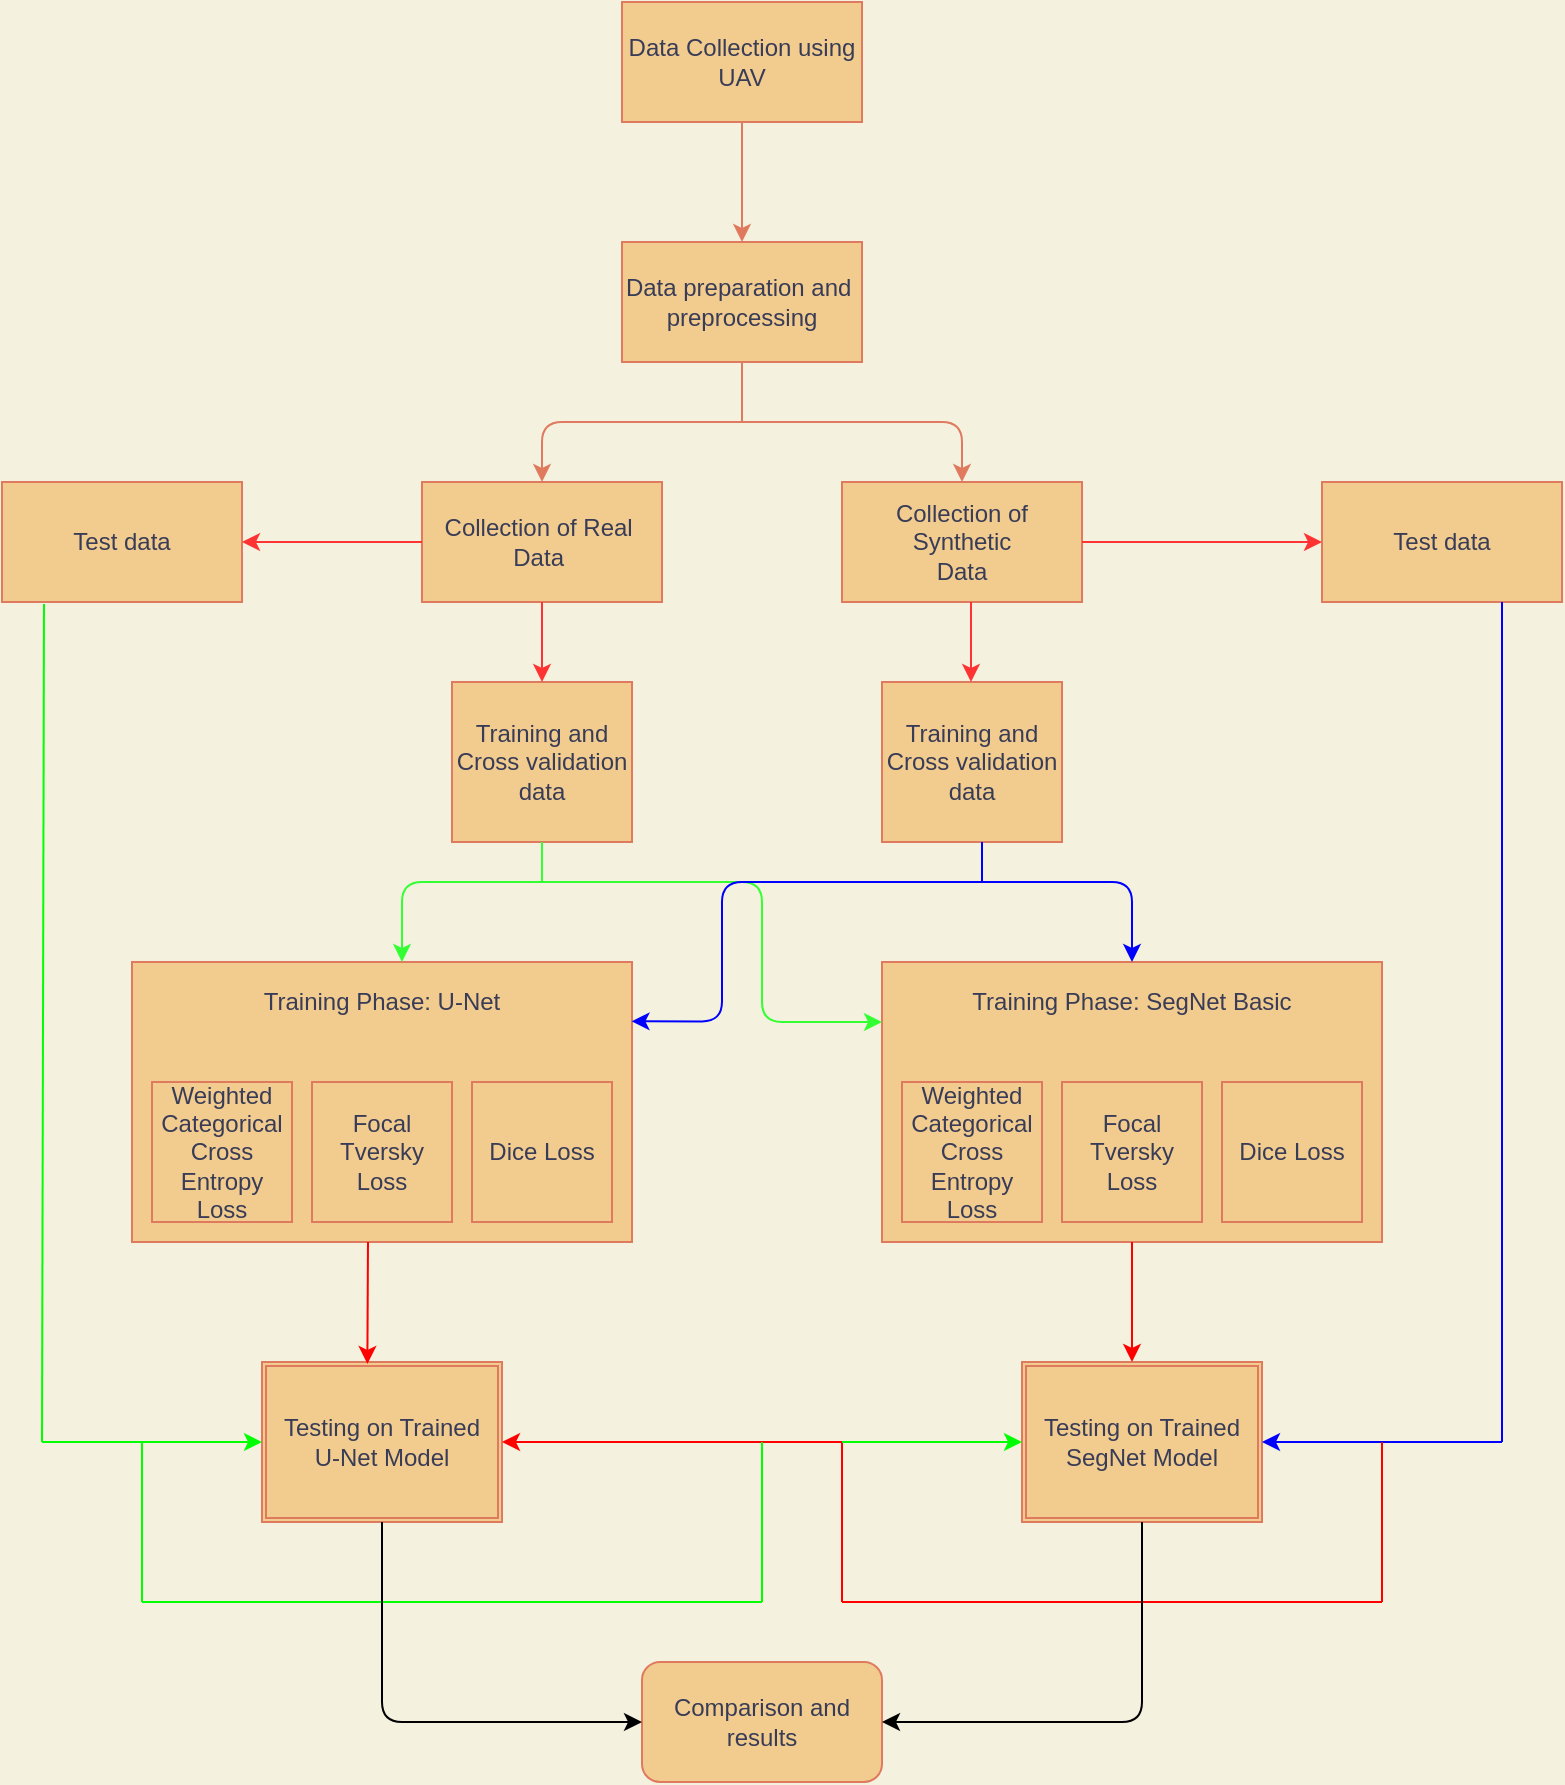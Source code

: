 <mxfile version="14.8.4" type="github">
  <diagram id="C5RBs43oDa-KdzZeNtuy" name="Page-1">
    <mxGraphModel dx="1303" dy="780" grid="1" gridSize="10" guides="1" tooltips="1" connect="1" arrows="1" fold="1" page="1" pageScale="1" pageWidth="827" pageHeight="1169" background="#F4F1DE" math="0" shadow="0">
      <root>
        <mxCell id="WIyWlLk6GJQsqaUBKTNV-0" />
        <mxCell id="WIyWlLk6GJQsqaUBKTNV-1" parent="WIyWlLk6GJQsqaUBKTNV-0" />
        <mxCell id="iDpvauYZ3CkZY6PcB4Nl-156" value="" style="edgeStyle=orthogonalEdgeStyle;rounded=0;orthogonalLoop=1;jettySize=auto;html=1;strokeColor=#E07A5F;fontColor=#393C56;labelBackgroundColor=#F4F1DE;" edge="1" parent="WIyWlLk6GJQsqaUBKTNV-1" source="iDpvauYZ3CkZY6PcB4Nl-157" target="iDpvauYZ3CkZY6PcB4Nl-158">
          <mxGeometry relative="1" as="geometry" />
        </mxCell>
        <mxCell id="iDpvauYZ3CkZY6PcB4Nl-157" value="Data Collection using UAV" style="rounded=0;whiteSpace=wrap;html=1;fillColor=#F2CC8F;strokeColor=#E07A5F;fontColor=#393C56;" vertex="1" parent="WIyWlLk6GJQsqaUBKTNV-1">
          <mxGeometry x="333" y="40" width="120" height="60" as="geometry" />
        </mxCell>
        <mxCell id="iDpvauYZ3CkZY6PcB4Nl-158" value="Data preparation and&amp;nbsp;&lt;br&gt;preprocessing" style="rounded=0;whiteSpace=wrap;html=1;fillColor=#F2CC8F;strokeColor=#E07A5F;fontColor=#393C56;" vertex="1" parent="WIyWlLk6GJQsqaUBKTNV-1">
          <mxGeometry x="333" y="160" width="120" height="60" as="geometry" />
        </mxCell>
        <mxCell id="iDpvauYZ3CkZY6PcB4Nl-159" value="Collection of Real&amp;nbsp;&lt;br&gt;Data&amp;nbsp;" style="rounded=0;whiteSpace=wrap;html=1;fillColor=#F2CC8F;strokeColor=#E07A5F;fontColor=#393C56;" vertex="1" parent="WIyWlLk6GJQsqaUBKTNV-1">
          <mxGeometry x="233" y="280" width="120" height="60" as="geometry" />
        </mxCell>
        <mxCell id="iDpvauYZ3CkZY6PcB4Nl-160" value="Collection of Synthetic&lt;br&gt;Data" style="rounded=0;whiteSpace=wrap;html=1;fillColor=#F2CC8F;strokeColor=#E07A5F;fontColor=#393C56;" vertex="1" parent="WIyWlLk6GJQsqaUBKTNV-1">
          <mxGeometry x="443" y="280" width="120" height="60" as="geometry" />
        </mxCell>
        <mxCell id="iDpvauYZ3CkZY6PcB4Nl-161" value="" style="endArrow=none;html=1;exitX=0.5;exitY=1;exitDx=0;exitDy=0;strokeColor=#E07A5F;fontColor=#393C56;labelBackgroundColor=#F4F1DE;" edge="1" parent="WIyWlLk6GJQsqaUBKTNV-1" source="iDpvauYZ3CkZY6PcB4Nl-158">
          <mxGeometry width="50" height="50" relative="1" as="geometry">
            <mxPoint x="383" y="250" as="sourcePoint" />
            <mxPoint x="393" y="250" as="targetPoint" />
          </mxGeometry>
        </mxCell>
        <mxCell id="iDpvauYZ3CkZY6PcB4Nl-162" value="" style="edgeStyle=segmentEdgeStyle;endArrow=classic;html=1;strokeColor=#E07A5F;fontColor=#393C56;labelBackgroundColor=#F4F1DE;" edge="1" parent="WIyWlLk6GJQsqaUBKTNV-1">
          <mxGeometry width="50" height="50" relative="1" as="geometry">
            <mxPoint x="393" y="250" as="sourcePoint" />
            <mxPoint x="293" y="280" as="targetPoint" />
          </mxGeometry>
        </mxCell>
        <mxCell id="iDpvauYZ3CkZY6PcB4Nl-163" value="Training and Cross validation&lt;br&gt;data" style="rounded=0;whiteSpace=wrap;html=1;sketch=0;fontColor=#393C56;strokeColor=#E07A5F;fillColor=#F2CC8F;" vertex="1" parent="WIyWlLk6GJQsqaUBKTNV-1">
          <mxGeometry x="248" y="380" width="90" height="80" as="geometry" />
        </mxCell>
        <mxCell id="iDpvauYZ3CkZY6PcB4Nl-164" value="Training and Cross validation&lt;br&gt;data" style="rounded=0;whiteSpace=wrap;html=1;sketch=0;fontColor=#393C56;strokeColor=#E07A5F;fillColor=#F2CC8F;" vertex="1" parent="WIyWlLk6GJQsqaUBKTNV-1">
          <mxGeometry x="463" y="380" width="90" height="80" as="geometry" />
        </mxCell>
        <mxCell id="iDpvauYZ3CkZY6PcB4Nl-165" value="" style="endArrow=classic;html=1;fontColor=#393C56;strokeColor=#FF3333;fillColor=#F2CC8F;" edge="1" parent="WIyWlLk6GJQsqaUBKTNV-1" target="iDpvauYZ3CkZY6PcB4Nl-163">
          <mxGeometry width="50" height="50" relative="1" as="geometry">
            <mxPoint x="293" y="340" as="sourcePoint" />
            <mxPoint x="343" y="260" as="targetPoint" />
          </mxGeometry>
        </mxCell>
        <mxCell id="iDpvauYZ3CkZY6PcB4Nl-166" value="" style="endArrow=classic;html=1;fontColor=#393C56;strokeColor=#FF3333;fillColor=#F2CC8F;" edge="1" parent="WIyWlLk6GJQsqaUBKTNV-1">
          <mxGeometry width="50" height="50" relative="1" as="geometry">
            <mxPoint x="507.5" y="340" as="sourcePoint" />
            <mxPoint x="507.5" y="380" as="targetPoint" />
          </mxGeometry>
        </mxCell>
        <mxCell id="iDpvauYZ3CkZY6PcB4Nl-167" value="" style="edgeStyle=segmentEdgeStyle;endArrow=classic;html=1;strokeColor=#E07A5F;fontColor=#393C56;labelBackgroundColor=#F4F1DE;" edge="1" parent="WIyWlLk6GJQsqaUBKTNV-1">
          <mxGeometry width="50" height="50" relative="1" as="geometry">
            <mxPoint x="393" y="250" as="sourcePoint" />
            <mxPoint x="503" y="280" as="targetPoint" />
          </mxGeometry>
        </mxCell>
        <mxCell id="iDpvauYZ3CkZY6PcB4Nl-168" value="Test data" style="rounded=0;whiteSpace=wrap;html=1;sketch=0;fontColor=#393C56;strokeColor=#E07A5F;fillColor=#F2CC8F;" vertex="1" parent="WIyWlLk6GJQsqaUBKTNV-1">
          <mxGeometry x="23" y="280" width="120" height="60" as="geometry" />
        </mxCell>
        <mxCell id="iDpvauYZ3CkZY6PcB4Nl-169" value="Test data" style="rounded=0;whiteSpace=wrap;html=1;sketch=0;fontColor=#393C56;strokeColor=#E07A5F;fillColor=#F2CC8F;" vertex="1" parent="WIyWlLk6GJQsqaUBKTNV-1">
          <mxGeometry x="683" y="280" width="120" height="60" as="geometry" />
        </mxCell>
        <mxCell id="iDpvauYZ3CkZY6PcB4Nl-170" value="" style="endArrow=classic;html=1;fontColor=#393C56;strokeColor=#FF3333;fillColor=#F2CC8F;exitX=0;exitY=0.5;exitDx=0;exitDy=0;entryX=1;entryY=0.5;entryDx=0;entryDy=0;" edge="1" parent="WIyWlLk6GJQsqaUBKTNV-1" source="iDpvauYZ3CkZY6PcB4Nl-159" target="iDpvauYZ3CkZY6PcB4Nl-168">
          <mxGeometry width="50" height="50" relative="1" as="geometry">
            <mxPoint x="403" y="330" as="sourcePoint" />
            <mxPoint x="453" y="280" as="targetPoint" />
          </mxGeometry>
        </mxCell>
        <mxCell id="iDpvauYZ3CkZY6PcB4Nl-171" value="" style="endArrow=classic;html=1;fontColor=#393C56;strokeColor=#FF3333;fillColor=#F2CC8F;exitX=0;exitY=0.5;exitDx=0;exitDy=0;entryX=0;entryY=0.5;entryDx=0;entryDy=0;" edge="1" parent="WIyWlLk6GJQsqaUBKTNV-1" target="iDpvauYZ3CkZY6PcB4Nl-169">
          <mxGeometry width="50" height="50" relative="1" as="geometry">
            <mxPoint x="563" y="310" as="sourcePoint" />
            <mxPoint x="633" y="330" as="targetPoint" />
          </mxGeometry>
        </mxCell>
        <mxCell id="iDpvauYZ3CkZY6PcB4Nl-172" value="Training Phase: U-Net&lt;br&gt;&lt;br&gt;&lt;br&gt;&lt;br&gt;&lt;br&gt;&lt;br&gt;&lt;br&gt;&lt;br&gt;" style="rounded=0;whiteSpace=wrap;html=1;sketch=0;fontColor=#393C56;strokeColor=#E07A5F;fillColor=#F2CC8F;" vertex="1" parent="WIyWlLk6GJQsqaUBKTNV-1">
          <mxGeometry x="88" y="520" width="250" height="140" as="geometry" />
        </mxCell>
        <mxCell id="iDpvauYZ3CkZY6PcB4Nl-173" value="Training Phase: SegNet Basic&lt;br&gt;&lt;br&gt;&lt;br&gt;&lt;br&gt;&lt;br&gt;&lt;br&gt;&lt;br&gt;&lt;span style=&quot;color: rgba(0 , 0 , 0 , 0) ; font-family: monospace ; font-size: 0px&quot;&gt;%3CmxGraphModel%3E%3Croot%3E%3CmxCell%20id%3D%220%22%2F%3E%3CmxCell%20id%3D%221%22%20parent%3D%220%22%2F%3E%3CmxCell%20id%3D%222%22%20value%3D%22Weighted%20Categorical%20Cross%20Entropy%20Loss%22%20style%3D%22rounded%3D0%3BwhiteSpace%3Dwrap%3Bhtml%3D1%3Bsketch%3D0%3BfontColor%3D%23393C56%3BstrokeColor%3D%23E07A5F%3BfillColor%3D%23F2CC8F%3B%22%20vertex%3D%221%22%20parent%3D%221%22%3E%3CmxGeometry%20x%3D%22510%22%20y%3D%22740%22%20width%3D%2270%22%20height%3D%2270%22%20as%3D%22geometry%22%2F%3E%3C%2FmxCell%3E%3CmxCell%20id%3D%223%22%20value%3D%22Focal%20Tversky%20Loss%22%20style%3D%22rounded%3D0%3BwhiteSpace%3Dwrap%3Bhtml%3D1%3Bsketch%3D0%3BfontColor%3D%23393C56%3BstrokeColor%3D%23E07A5F%3BfillColor%3D%23F2CC8F%3B%22%20vertex%3D%221%22%20parent%3D%221%22%3E%3CmxGeometry%20x%3D%22590%22%20y%3D%22740%22%20width%3D%2270%22%20height%3D%2270%22%20as%3D%22geometry%22%2F%3E%3C%2FmxCell%3E%3CmxCell%20id%3D%224%22%20value%3D%22Dice%20Loss%22%20style%3D%22rounded%3D0%3BwhiteSpace%3Dwrap%3Bhtml%3D1%3Bsketch%3D0%3BfontColor%3D%23393C56%3BstrokeColor%3D%23E07A5F%3BfillColor%3D%23F2CC8F%3B%22%20vertex%3D%221%22%20parent%3D%221%22%3E%3CmxGeometry%20x%3D%22670%22%20y%3D%22740%22%20width%3D%2270%22%20height%3D%2270%22%20as%3D%22geometry%22%2F%3E%3C%2FmxCell%3E%3C%2Froot%3E%3C%2FmxGraphModel%3E&lt;/span&gt;&lt;span style=&quot;color: rgba(0 , 0 , 0 , 0) ; font-family: monospace ; font-size: 0px&quot;&gt;%3CmxGraphModel%3E%3Croot%3E%3CmxCell%20id%3D%220%22%2F%3E%3CmxCell%20id%3D%221%22%20parent%3D%220%22%2F%3E%3CmxCell%20id%3D%222%22%20value%3D%22Weighted%20Categorical%20Cross%20Entropy%20Loss%22%20style%3D%22rounded%3D0%3BwhiteSpace%3Dwrap%3Bhtml%3D1%3Bsketch%3D0%3BfontColor%3D%23393C56%3BstrokeColor%3D%23E07A5F%3BfillColor%3D%23F2CC8F%3B%22%20vertex%3D%221%22%20parent%3D%221%22%3E%3CmxGeometry%20x%3D%22510%22%20y%3D%22740%22%20width%3D%2270%22%20height%3D%2270%22%20as%3D%22geometry%22%2F%3E%3C%2FmxCell%3E%3CmxCell%20id%3D%223%22%20value%3D%22Focal%20Tversky%20Loss%22%20style%3D%22rounded%3D0%3BwhiteSpace%3Dwrap%3Bhtml%3D1%3Bsketch%3D0%3BfontColor%3D%23393C56%3BstrokeColor%3D%23E07A5F%3BfillColor%3D%23F2CC8F%3B%22%20vertex%3D%221%22%20parent%3D%221%22%3E%3CmxGeometry%20x%3D%22590%22%20y%3D%22740%22%20width%3D%2270%22%20height%3D%2270%22%20as%3D%22geometry%22%2F%3E%3C%2FmxCell%3E%3CmxCell%20id%3D%224%22%20value%3D%22Dice%20Loss%22%20style%3D%22rounded%3D0%3BwhiteSpace%3Dwrap%3Bhtml%3D1%3Bsketch%3D0%3BfontColor%3D%23393C56%3BstrokeColor%3D%23E07A5F%3BfillColor%3D%23F2CC8F%3B%22%20vertex%3D%221%22%20parent%3D%221%22%3E%3CmxGeometry%20x%3D%22670%22%20y%3D%22740%22%20width%3D%2270%22%20height%3D%2270%22%20as%3D%22geometry%22%2F%3E%3C%2FmxCell%3E%3C%2Froot%3E%3C%2FmxGraphModel%3E&lt;/span&gt;" style="rounded=0;whiteSpace=wrap;html=1;sketch=0;fontColor=#393C56;strokeColor=#E07A5F;fillColor=#F2CC8F;" vertex="1" parent="WIyWlLk6GJQsqaUBKTNV-1">
          <mxGeometry x="463" y="520" width="250" height="140" as="geometry" />
        </mxCell>
        <mxCell id="iDpvauYZ3CkZY6PcB4Nl-174" value="Weighted Categorical Cross Entropy Loss" style="rounded=0;whiteSpace=wrap;html=1;sketch=0;fontColor=#393C56;strokeColor=#E07A5F;fillColor=#F2CC8F;" vertex="1" parent="WIyWlLk6GJQsqaUBKTNV-1">
          <mxGeometry x="98" y="580" width="70" height="70" as="geometry" />
        </mxCell>
        <mxCell id="iDpvauYZ3CkZY6PcB4Nl-175" value="Focal Tversky Loss" style="rounded=0;whiteSpace=wrap;html=1;sketch=0;fontColor=#393C56;strokeColor=#E07A5F;fillColor=#F2CC8F;" vertex="1" parent="WIyWlLk6GJQsqaUBKTNV-1">
          <mxGeometry x="178" y="580" width="70" height="70" as="geometry" />
        </mxCell>
        <mxCell id="iDpvauYZ3CkZY6PcB4Nl-176" value="Dice Loss" style="rounded=0;whiteSpace=wrap;html=1;sketch=0;fontColor=#393C56;strokeColor=#E07A5F;fillColor=#F2CC8F;" vertex="1" parent="WIyWlLk6GJQsqaUBKTNV-1">
          <mxGeometry x="258" y="580" width="70" height="70" as="geometry" />
        </mxCell>
        <mxCell id="iDpvauYZ3CkZY6PcB4Nl-177" value="Weighted Categorical Cross Entropy Loss" style="rounded=0;whiteSpace=wrap;html=1;sketch=0;fontColor=#393C56;strokeColor=#E07A5F;fillColor=#F2CC8F;" vertex="1" parent="WIyWlLk6GJQsqaUBKTNV-1">
          <mxGeometry x="473" y="580" width="70" height="70" as="geometry" />
        </mxCell>
        <mxCell id="iDpvauYZ3CkZY6PcB4Nl-178" value="Focal Tversky Loss" style="rounded=0;whiteSpace=wrap;html=1;sketch=0;fontColor=#393C56;strokeColor=#E07A5F;fillColor=#F2CC8F;" vertex="1" parent="WIyWlLk6GJQsqaUBKTNV-1">
          <mxGeometry x="553" y="580" width="70" height="70" as="geometry" />
        </mxCell>
        <mxCell id="iDpvauYZ3CkZY6PcB4Nl-179" value="Dice Loss" style="rounded=0;whiteSpace=wrap;html=1;sketch=0;fontColor=#393C56;strokeColor=#E07A5F;fillColor=#F2CC8F;" vertex="1" parent="WIyWlLk6GJQsqaUBKTNV-1">
          <mxGeometry x="633" y="580" width="70" height="70" as="geometry" />
        </mxCell>
        <mxCell id="iDpvauYZ3CkZY6PcB4Nl-180" value="" style="edgeStyle=elbowEdgeStyle;elbow=horizontal;endArrow=classic;html=1;fontColor=#393C56;strokeColor=#33FF33;fillColor=#F2CC8F;" edge="1" parent="WIyWlLk6GJQsqaUBKTNV-1">
          <mxGeometry width="50" height="50" relative="1" as="geometry">
            <mxPoint x="293" y="480" as="sourcePoint" />
            <mxPoint x="223" y="520" as="targetPoint" />
            <Array as="points">
              <mxPoint x="223" y="470" />
              <mxPoint x="223" y="500" />
            </Array>
          </mxGeometry>
        </mxCell>
        <mxCell id="iDpvauYZ3CkZY6PcB4Nl-181" value="" style="endArrow=none;html=1;fontColor=#393C56;strokeColor=#33FF33;fillColor=#F2CC8F;entryX=0.5;entryY=1;entryDx=0;entryDy=0;" edge="1" parent="WIyWlLk6GJQsqaUBKTNV-1" target="iDpvauYZ3CkZY6PcB4Nl-163">
          <mxGeometry width="50" height="50" relative="1" as="geometry">
            <mxPoint x="293" y="480" as="sourcePoint" />
            <mxPoint x="303" y="460" as="targetPoint" />
          </mxGeometry>
        </mxCell>
        <mxCell id="iDpvauYZ3CkZY6PcB4Nl-182" value="" style="edgeStyle=elbowEdgeStyle;elbow=horizontal;endArrow=classic;html=1;fontColor=#393C56;strokeColor=#0000FF;fillColor=#F2CC8F;entryX=0.5;entryY=0;entryDx=0;entryDy=0;" edge="1" parent="WIyWlLk6GJQsqaUBKTNV-1" target="iDpvauYZ3CkZY6PcB4Nl-173">
          <mxGeometry width="50" height="50" relative="1" as="geometry">
            <mxPoint x="513" y="480" as="sourcePoint" />
            <mxPoint x="443" y="520" as="targetPoint" />
            <Array as="points">
              <mxPoint x="588" y="490" />
              <mxPoint x="443" y="500" />
            </Array>
          </mxGeometry>
        </mxCell>
        <mxCell id="iDpvauYZ3CkZY6PcB4Nl-183" value="" style="endArrow=none;html=1;fontColor=#393C56;strokeColor=#0000FF;fillColor=#F2CC8F;entryX=0.5;entryY=1;entryDx=0;entryDy=0;" edge="1" parent="WIyWlLk6GJQsqaUBKTNV-1">
          <mxGeometry width="50" height="50" relative="1" as="geometry">
            <mxPoint x="513" y="480" as="sourcePoint" />
            <mxPoint x="513" y="460" as="targetPoint" />
          </mxGeometry>
        </mxCell>
        <mxCell id="iDpvauYZ3CkZY6PcB4Nl-184" value="" style="edgeStyle=segmentEdgeStyle;endArrow=classic;html=1;fontColor=#393C56;strokeColor=#33FF33;fillColor=#F2CC8F;" edge="1" parent="WIyWlLk6GJQsqaUBKTNV-1">
          <mxGeometry width="50" height="50" relative="1" as="geometry">
            <mxPoint x="293" y="480" as="sourcePoint" />
            <mxPoint x="463" y="550" as="targetPoint" />
            <Array as="points">
              <mxPoint x="403" y="480" />
              <mxPoint x="403" y="550" />
            </Array>
          </mxGeometry>
        </mxCell>
        <mxCell id="iDpvauYZ3CkZY6PcB4Nl-185" value="" style="edgeStyle=segmentEdgeStyle;endArrow=classic;html=1;fontColor=#393C56;strokeColor=#0000FF;fillColor=#F2CC8F;entryX=0.999;entryY=0.212;entryDx=0;entryDy=0;entryPerimeter=0;" edge="1" parent="WIyWlLk6GJQsqaUBKTNV-1" target="iDpvauYZ3CkZY6PcB4Nl-172">
          <mxGeometry width="50" height="50" relative="1" as="geometry">
            <mxPoint x="513" y="480" as="sourcePoint" />
            <mxPoint x="343" y="550" as="targetPoint" />
            <Array as="points">
              <mxPoint x="383" y="480" />
              <mxPoint x="383" y="550" />
            </Array>
          </mxGeometry>
        </mxCell>
        <mxCell id="iDpvauYZ3CkZY6PcB4Nl-186" value="Testing on Trained U-Net Model" style="shape=ext;double=1;rounded=0;whiteSpace=wrap;html=1;sketch=0;fontColor=#393C56;strokeColor=#E07A5F;fillColor=#F2CC8F;" vertex="1" parent="WIyWlLk6GJQsqaUBKTNV-1">
          <mxGeometry x="153" y="720" width="120" height="80" as="geometry" />
        </mxCell>
        <mxCell id="iDpvauYZ3CkZY6PcB4Nl-187" value="Testing on Trained SegNet Model" style="shape=ext;double=1;rounded=0;whiteSpace=wrap;html=1;sketch=0;fontColor=#393C56;strokeColor=#E07A5F;fillColor=#F2CC8F;" vertex="1" parent="WIyWlLk6GJQsqaUBKTNV-1">
          <mxGeometry x="533" y="720" width="120" height="80" as="geometry" />
        </mxCell>
        <mxCell id="iDpvauYZ3CkZY6PcB4Nl-188" value="" style="endArrow=classic;html=1;fontColor=#393C56;strokeColor=#FF0000;fillColor=#F2CC8F;exitX=0.5;exitY=1;exitDx=0;exitDy=0;" edge="1" parent="WIyWlLk6GJQsqaUBKTNV-1" source="iDpvauYZ3CkZY6PcB4Nl-173">
          <mxGeometry width="50" height="50" relative="1" as="geometry">
            <mxPoint x="285.5" y="670" as="sourcePoint" />
            <mxPoint x="588" y="720" as="targetPoint" />
          </mxGeometry>
        </mxCell>
        <mxCell id="iDpvauYZ3CkZY6PcB4Nl-189" value="" style="endArrow=classic;html=1;fontColor=#393C56;strokeColor=#FF0000;fillColor=#F2CC8F;entryX=0.439;entryY=0.012;entryDx=0;entryDy=0;entryPerimeter=0;" edge="1" parent="WIyWlLk6GJQsqaUBKTNV-1" target="iDpvauYZ3CkZY6PcB4Nl-186">
          <mxGeometry width="50" height="50" relative="1" as="geometry">
            <mxPoint x="206" y="660" as="sourcePoint" />
            <mxPoint x="206" y="718" as="targetPoint" />
          </mxGeometry>
        </mxCell>
        <mxCell id="iDpvauYZ3CkZY6PcB4Nl-190" value="" style="endArrow=none;html=1;fontColor=#393C56;strokeColor=#00FF00;fillColor=#F2CC8F;" edge="1" parent="WIyWlLk6GJQsqaUBKTNV-1">
          <mxGeometry width="50" height="50" relative="1" as="geometry">
            <mxPoint x="43" y="760" as="sourcePoint" />
            <mxPoint x="44" y="341" as="targetPoint" />
          </mxGeometry>
        </mxCell>
        <mxCell id="iDpvauYZ3CkZY6PcB4Nl-191" value="" style="endArrow=classic;html=1;fontColor=#393C56;strokeColor=#00FF00;fillColor=#F2CC8F;entryX=0;entryY=0.5;entryDx=0;entryDy=0;" edge="1" parent="WIyWlLk6GJQsqaUBKTNV-1" target="iDpvauYZ3CkZY6PcB4Nl-186">
          <mxGeometry width="50" height="50" relative="1" as="geometry">
            <mxPoint x="43" y="760" as="sourcePoint" />
            <mxPoint x="373" y="660" as="targetPoint" />
          </mxGeometry>
        </mxCell>
        <mxCell id="iDpvauYZ3CkZY6PcB4Nl-192" value="" style="endArrow=none;html=1;fontColor=#393C56;strokeColor=#00FF00;fillColor=#F2CC8F;" edge="1" parent="WIyWlLk6GJQsqaUBKTNV-1">
          <mxGeometry width="50" height="50" relative="1" as="geometry">
            <mxPoint x="93" y="760" as="sourcePoint" />
            <mxPoint x="93" y="840" as="targetPoint" />
          </mxGeometry>
        </mxCell>
        <mxCell id="iDpvauYZ3CkZY6PcB4Nl-193" value="" style="endArrow=none;html=1;fontColor=#393C56;strokeColor=#00FF00;fillColor=#F2CC8F;" edge="1" parent="WIyWlLk6GJQsqaUBKTNV-1">
          <mxGeometry width="50" height="50" relative="1" as="geometry">
            <mxPoint x="93" y="840" as="sourcePoint" />
            <mxPoint x="323" y="840" as="targetPoint" />
          </mxGeometry>
        </mxCell>
        <mxCell id="iDpvauYZ3CkZY6PcB4Nl-194" value="" style="endArrow=none;html=1;fontColor=#393C56;strokeColor=#0000FF;fillColor=#F2CC8F;entryX=0.75;entryY=1;entryDx=0;entryDy=0;" edge="1" parent="WIyWlLk6GJQsqaUBKTNV-1" target="iDpvauYZ3CkZY6PcB4Nl-169">
          <mxGeometry width="50" height="50" relative="1" as="geometry">
            <mxPoint x="773" y="760" as="sourcePoint" />
            <mxPoint x="793" y="380" as="targetPoint" />
          </mxGeometry>
        </mxCell>
        <mxCell id="iDpvauYZ3CkZY6PcB4Nl-195" value="" style="endArrow=classic;html=1;fontColor=#393C56;strokeColor=#0000FF;fillColor=#F2CC8F;" edge="1" parent="WIyWlLk6GJQsqaUBKTNV-1" target="iDpvauYZ3CkZY6PcB4Nl-187">
          <mxGeometry width="50" height="50" relative="1" as="geometry">
            <mxPoint x="773" y="760" as="sourcePoint" />
            <mxPoint x="253" y="580" as="targetPoint" />
          </mxGeometry>
        </mxCell>
        <mxCell id="iDpvauYZ3CkZY6PcB4Nl-196" value="" style="endArrow=none;html=1;fontColor=#393C56;strokeColor=#FF0000;fillColor=#F2CC8F;" edge="1" parent="WIyWlLk6GJQsqaUBKTNV-1">
          <mxGeometry width="50" height="50" relative="1" as="geometry">
            <mxPoint x="713" y="760" as="sourcePoint" />
            <mxPoint x="713" y="840" as="targetPoint" />
          </mxGeometry>
        </mxCell>
        <mxCell id="iDpvauYZ3CkZY6PcB4Nl-197" value="" style="endArrow=none;html=1;fontColor=#393C56;strokeColor=#FF0000;fillColor=#F2CC8F;" edge="1" parent="WIyWlLk6GJQsqaUBKTNV-1">
          <mxGeometry width="50" height="50" relative="1" as="geometry">
            <mxPoint x="443" y="840" as="sourcePoint" />
            <mxPoint x="443" y="760" as="targetPoint" />
            <Array as="points">
              <mxPoint x="443" y="800" />
            </Array>
          </mxGeometry>
        </mxCell>
        <mxCell id="iDpvauYZ3CkZY6PcB4Nl-198" value="" style="endArrow=none;html=1;fontColor=#393C56;strokeColor=#FF0000;fillColor=#F2CC8F;" edge="1" parent="WIyWlLk6GJQsqaUBKTNV-1">
          <mxGeometry width="50" height="50" relative="1" as="geometry">
            <mxPoint x="443" y="840" as="sourcePoint" />
            <mxPoint x="713" y="840" as="targetPoint" />
            <Array as="points">
              <mxPoint x="523" y="840" />
            </Array>
          </mxGeometry>
        </mxCell>
        <mxCell id="iDpvauYZ3CkZY6PcB4Nl-199" value="" style="endArrow=classic;html=1;fontColor=#393C56;strokeColor=#FF0000;fillColor=#F2CC8F;entryX=1;entryY=0.5;entryDx=0;entryDy=0;" edge="1" parent="WIyWlLk6GJQsqaUBKTNV-1" target="iDpvauYZ3CkZY6PcB4Nl-186">
          <mxGeometry width="50" height="50" relative="1" as="geometry">
            <mxPoint x="443" y="760" as="sourcePoint" />
            <mxPoint x="483" y="640" as="targetPoint" />
          </mxGeometry>
        </mxCell>
        <mxCell id="iDpvauYZ3CkZY6PcB4Nl-200" value="Comparison and results" style="rounded=1;whiteSpace=wrap;html=1;sketch=0;fontColor=#393C56;strokeColor=#E07A5F;fillColor=#F2CC8F;" vertex="1" parent="WIyWlLk6GJQsqaUBKTNV-1">
          <mxGeometry x="343" y="870" width="120" height="60" as="geometry" />
        </mxCell>
        <mxCell id="iDpvauYZ3CkZY6PcB4Nl-201" value="" style="edgeStyle=elbowEdgeStyle;elbow=horizontal;endArrow=classic;html=1;fontColor=#393C56;strokeColor=#000000;fillColor=#F2CC8F;exitX=0.5;exitY=1;exitDx=0;exitDy=0;entryX=0;entryY=0.5;entryDx=0;entryDy=0;" edge="1" parent="WIyWlLk6GJQsqaUBKTNV-1" source="iDpvauYZ3CkZY6PcB4Nl-186" target="iDpvauYZ3CkZY6PcB4Nl-200">
          <mxGeometry width="50" height="50" relative="1" as="geometry">
            <mxPoint x="163" y="960" as="sourcePoint" />
            <mxPoint x="333" y="900" as="targetPoint" />
            <Array as="points">
              <mxPoint x="213" y="890" />
            </Array>
          </mxGeometry>
        </mxCell>
        <mxCell id="iDpvauYZ3CkZY6PcB4Nl-202" value="" style="edgeStyle=segmentEdgeStyle;endArrow=classic;html=1;fontColor=#393C56;strokeColor=#000000;fillColor=#F2CC8F;entryX=1;entryY=0.5;entryDx=0;entryDy=0;" edge="1" parent="WIyWlLk6GJQsqaUBKTNV-1" target="iDpvauYZ3CkZY6PcB4Nl-200">
          <mxGeometry width="50" height="50" relative="1" as="geometry">
            <mxPoint x="593" y="800" as="sourcePoint" />
            <mxPoint x="483" y="910" as="targetPoint" />
            <Array as="points">
              <mxPoint x="593" y="800" />
              <mxPoint x="593" y="900" />
            </Array>
          </mxGeometry>
        </mxCell>
        <mxCell id="iDpvauYZ3CkZY6PcB4Nl-203" value="" style="endArrow=none;html=1;fontColor=#393C56;strokeColor=#00FF00;fillColor=#F2CC8F;" edge="1" parent="WIyWlLk6GJQsqaUBKTNV-1">
          <mxGeometry width="50" height="50" relative="1" as="geometry">
            <mxPoint x="323" y="840" as="sourcePoint" />
            <mxPoint x="403" y="840" as="targetPoint" />
          </mxGeometry>
        </mxCell>
        <mxCell id="iDpvauYZ3CkZY6PcB4Nl-204" value="" style="endArrow=classic;html=1;fontColor=#393C56;strokeColor=#00FF00;fillColor=#F2CC8F;entryX=0;entryY=0.5;entryDx=0;entryDy=0;" edge="1" parent="WIyWlLk6GJQsqaUBKTNV-1" target="iDpvauYZ3CkZY6PcB4Nl-187">
          <mxGeometry width="50" height="50" relative="1" as="geometry">
            <mxPoint x="443" y="760" as="sourcePoint" />
            <mxPoint x="523" y="760" as="targetPoint" />
          </mxGeometry>
        </mxCell>
        <mxCell id="iDpvauYZ3CkZY6PcB4Nl-205" value="" style="endArrow=none;html=1;fontColor=#393C56;strokeColor=#00FF00;fillColor=#F2CC8F;" edge="1" parent="WIyWlLk6GJQsqaUBKTNV-1">
          <mxGeometry width="50" height="50" relative="1" as="geometry">
            <mxPoint x="403" y="840" as="sourcePoint" />
            <mxPoint x="403" y="760" as="targetPoint" />
          </mxGeometry>
        </mxCell>
      </root>
    </mxGraphModel>
  </diagram>
</mxfile>
